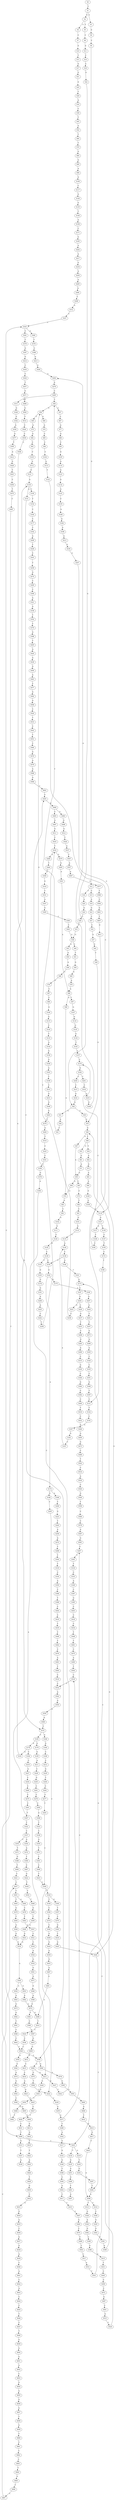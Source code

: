 strict digraph  {
	S0 -> S1 [ label = T ];
	S1 -> S2 [ label = G ];
	S1 -> S3 [ label = C ];
	S2 -> S4 [ label = A ];
	S2 -> S5 [ label = C ];
	S3 -> S6 [ label = G ];
	S4 -> S7 [ label = C ];
	S5 -> S8 [ label = C ];
	S6 -> S9 [ label = C ];
	S7 -> S10 [ label = G ];
	S8 -> S11 [ label = G ];
	S9 -> S12 [ label = G ];
	S10 -> S13 [ label = T ];
	S11 -> S14 [ label = C ];
	S12 -> S15 [ label = C ];
	S12 -> S16 [ label = T ];
	S13 -> S17 [ label = G ];
	S14 -> S18 [ label = C ];
	S15 -> S19 [ label = A ];
	S16 -> S20 [ label = A ];
	S17 -> S21 [ label = G ];
	S18 -> S22 [ label = G ];
	S19 -> S23 [ label = G ];
	S20 -> S24 [ label = G ];
	S21 -> S25 [ label = G ];
	S22 -> S26 [ label = G ];
	S23 -> S27 [ label = C ];
	S24 -> S28 [ label = C ];
	S25 -> S29 [ label = T ];
	S26 -> S30 [ label = T ];
	S26 -> S31 [ label = A ];
	S27 -> S32 [ label = C ];
	S28 -> S33 [ label = C ];
	S29 -> S34 [ label = A ];
	S30 -> S35 [ label = G ];
	S31 -> S36 [ label = A ];
	S32 -> S37 [ label = G ];
	S33 -> S38 [ label = G ];
	S34 -> S39 [ label = C ];
	S35 -> S40 [ label = G ];
	S36 -> S41 [ label = C ];
	S37 -> S42 [ label = G ];
	S38 -> S43 [ label = A ];
	S38 -> S44 [ label = C ];
	S39 -> S45 [ label = T ];
	S40 -> S46 [ label = T ];
	S40 -> S47 [ label = A ];
	S41 -> S48 [ label = T ];
	S42 -> S49 [ label = T ];
	S43 -> S50 [ label = A ];
	S44 -> S51 [ label = T ];
	S45 -> S52 [ label = A ];
	S46 -> S53 [ label = G ];
	S46 -> S54 [ label = T ];
	S47 -> S55 [ label = A ];
	S48 -> S56 [ label = G ];
	S48 -> S57 [ label = A ];
	S49 -> S35 [ label = G ];
	S50 -> S58 [ label = A ];
	S51 -> S59 [ label = G ];
	S52 -> S60 [ label = T ];
	S53 -> S61 [ label = G ];
	S54 -> S62 [ label = A ];
	S55 -> S63 [ label = C ];
	S55 -> S64 [ label = G ];
	S56 -> S65 [ label = C ];
	S56 -> S66 [ label = G ];
	S57 -> S67 [ label = C ];
	S58 -> S68 [ label = C ];
	S59 -> S69 [ label = G ];
	S60 -> S70 [ label = T ];
	S61 -> S71 [ label = A ];
	S62 -> S72 [ label = G ];
	S63 -> S73 [ label = C ];
	S64 -> S74 [ label = A ];
	S65 -> S75 [ label = A ];
	S66 -> S76 [ label = A ];
	S67 -> S77 [ label = A ];
	S68 -> S78 [ label = C ];
	S69 -> S79 [ label = A ];
	S70 -> S80 [ label = G ];
	S71 -> S55 [ label = A ];
	S72 -> S81 [ label = A ];
	S73 -> S82 [ label = T ];
	S74 -> S83 [ label = A ];
	S75 -> S84 [ label = A ];
	S76 -> S85 [ label = C ];
	S77 -> S86 [ label = A ];
	S78 -> S87 [ label = C ];
	S79 -> S88 [ label = A ];
	S80 -> S89 [ label = G ];
	S81 -> S90 [ label = A ];
	S82 -> S91 [ label = C ];
	S83 -> S92 [ label = C ];
	S84 -> S93 [ label = C ];
	S85 -> S94 [ label = C ];
	S86 -> S95 [ label = C ];
	S87 -> S96 [ label = C ];
	S88 -> S97 [ label = T ];
	S88 -> S98 [ label = G ];
	S89 -> S99 [ label = A ];
	S90 -> S100 [ label = G ];
	S91 -> S101 [ label = G ];
	S92 -> S102 [ label = G ];
	S93 -> S103 [ label = C ];
	S94 -> S104 [ label = C ];
	S95 -> S105 [ label = G ];
	S96 -> S106 [ label = G ];
	S97 -> S107 [ label = G ];
	S98 -> S74 [ label = A ];
	S99 -> S108 [ label = A ];
	S100 -> S109 [ label = G ];
	S101 -> S110 [ label = G ];
	S102 -> S111 [ label = G ];
	S103 -> S112 [ label = A ];
	S104 -> S113 [ label = G ];
	S105 -> S114 [ label = A ];
	S106 -> S115 [ label = A ];
	S107 -> S116 [ label = G ];
	S108 -> S117 [ label = C ];
	S109 -> S118 [ label = G ];
	S110 -> S119 [ label = C ];
	S111 -> S120 [ label = C ];
	S112 -> S121 [ label = G ];
	S113 -> S122 [ label = T ];
	S114 -> S123 [ label = A ];
	S115 -> S124 [ label = C ];
	S116 -> S125 [ label = G ];
	S117 -> S126 [ label = G ];
	S118 -> S127 [ label = G ];
	S119 -> S128 [ label = A ];
	S120 -> S129 [ label = A ];
	S121 -> S130 [ label = A ];
	S122 -> S131 [ label = C ];
	S123 -> S132 [ label = A ];
	S124 -> S133 [ label = T ];
	S125 -> S134 [ label = G ];
	S126 -> S135 [ label = G ];
	S127 -> S136 [ label = T ];
	S127 -> S137 [ label = G ];
	S128 -> S138 [ label = C ];
	S129 -> S139 [ label = C ];
	S130 -> S140 [ label = C ];
	S130 -> S141 [ label = A ];
	S131 -> S142 [ label = T ];
	S132 -> S143 [ label = A ];
	S133 -> S144 [ label = A ];
	S134 -> S145 [ label = T ];
	S135 -> S146 [ label = T ];
	S136 -> S147 [ label = C ];
	S137 -> S148 [ label = T ];
	S138 -> S149 [ label = G ];
	S138 -> S150 [ label = C ];
	S139 -> S150 [ label = C ];
	S139 -> S151 [ label = T ];
	S140 -> S152 [ label = T ];
	S141 -> S153 [ label = C ];
	S142 -> S154 [ label = C ];
	S143 -> S155 [ label = C ];
	S144 -> S156 [ label = G ];
	S145 -> S157 [ label = C ];
	S146 -> S158 [ label = A ];
	S147 -> S159 [ label = T ];
	S148 -> S160 [ label = C ];
	S149 -> S161 [ label = C ];
	S150 -> S162 [ label = G ];
	S151 -> S163 [ label = G ];
	S152 -> S164 [ label = C ];
	S153 -> S165 [ label = C ];
	S153 -> S166 [ label = A ];
	S154 -> S167 [ label = G ];
	S155 -> S168 [ label = A ];
	S156 -> S169 [ label = A ];
	S157 -> S170 [ label = C ];
	S158 -> S171 [ label = C ];
	S159 -> S172 [ label = C ];
	S160 -> S170 [ label = C ];
	S161 -> S173 [ label = G ];
	S162 -> S174 [ label = A ];
	S162 -> S175 [ label = G ];
	S163 -> S176 [ label = G ];
	S164 -> S177 [ label = C ];
	S165 -> S178 [ label = A ];
	S165 -> S179 [ label = G ];
	S166 -> S180 [ label = G ];
	S167 -> S181 [ label = G ];
	S168 -> S182 [ label = G ];
	S169 -> S183 [ label = A ];
	S170 -> S184 [ label = G ];
	S171 -> S185 [ label = G ];
	S172 -> S186 [ label = T ];
	S173 -> S187 [ label = C ];
	S174 -> S188 [ label = G ];
	S174 -> S189 [ label = A ];
	S175 -> S190 [ label = G ];
	S176 -> S191 [ label = G ];
	S177 -> S192 [ label = C ];
	S178 -> S193 [ label = G ];
	S178 -> S194 [ label = C ];
	S179 -> S195 [ label = G ];
	S180 -> S196 [ label = C ];
	S181 -> S197 [ label = C ];
	S182 -> S198 [ label = A ];
	S183 -> S199 [ label = T ];
	S184 -> S200 [ label = C ];
	S184 -> S201 [ label = T ];
	S185 -> S202 [ label = A ];
	S186 -> S203 [ label = C ];
	S187 -> S204 [ label = G ];
	S188 -> S205 [ label = T ];
	S189 -> S206 [ label = T ];
	S190 -> S207 [ label = A ];
	S191 -> S208 [ label = A ];
	S192 -> S209 [ label = A ];
	S193 -> S130 [ label = A ];
	S194 -> S210 [ label = C ];
	S195 -> S211 [ label = A ];
	S196 -> S212 [ label = C ];
	S197 -> S128 [ label = A ];
	S198 -> S213 [ label = A ];
	S199 -> S214 [ label = C ];
	S200 -> S215 [ label = C ];
	S201 -> S216 [ label = C ];
	S202 -> S217 [ label = A ];
	S203 -> S218 [ label = T ];
	S203 -> S219 [ label = G ];
	S204 -> S220 [ label = C ];
	S204 -> S221 [ label = G ];
	S205 -> S222 [ label = C ];
	S206 -> S223 [ label = G ];
	S207 -> S224 [ label = A ];
	S208 -> S225 [ label = A ];
	S209 -> S226 [ label = T ];
	S210 -> S227 [ label = A ];
	S211 -> S228 [ label = C ];
	S212 -> S229 [ label = G ];
	S213 -> S230 [ label = G ];
	S214 -> S231 [ label = G ];
	S215 -> S232 [ label = G ];
	S216 -> S233 [ label = G ];
	S217 -> S234 [ label = G ];
	S218 -> S235 [ label = G ];
	S219 -> S236 [ label = T ];
	S220 -> S237 [ label = G ];
	S221 -> S238 [ label = C ];
	S222 -> S239 [ label = C ];
	S223 -> S240 [ label = T ];
	S224 -> S241 [ label = T ];
	S225 -> S242 [ label = C ];
	S226 -> S243 [ label = C ];
	S227 -> S244 [ label = C ];
	S228 -> S245 [ label = G ];
	S229 -> S246 [ label = T ];
	S230 -> S247 [ label = G ];
	S231 -> S248 [ label = G ];
	S232 -> S26 [ label = G ];
	S233 -> S249 [ label = G ];
	S234 -> S250 [ label = A ];
	S235 -> S251 [ label = A ];
	S236 -> S252 [ label = G ];
	S237 -> S253 [ label = T ];
	S238 -> S254 [ label = T ];
	S239 -> S255 [ label = A ];
	S240 -> S256 [ label = A ];
	S241 -> S257 [ label = T ];
	S242 -> S258 [ label = T ];
	S243 -> S259 [ label = T ];
	S244 -> S260 [ label = C ];
	S245 -> S261 [ label = C ];
	S246 -> S262 [ label = C ];
	S247 -> S118 [ label = G ];
	S248 -> S263 [ label = G ];
	S249 -> S264 [ label = A ];
	S250 -> S265 [ label = A ];
	S251 -> S266 [ label = G ];
	S252 -> S267 [ label = G ];
	S253 -> S268 [ label = C ];
	S254 -> S269 [ label = A ];
	S254 -> S270 [ label = G ];
	S255 -> S271 [ label = G ];
	S256 -> S272 [ label = G ];
	S257 -> S273 [ label = G ];
	S258 -> S56 [ label = G ];
	S259 -> S274 [ label = G ];
	S260 -> S275 [ label = C ];
	S261 -> S276 [ label = C ];
	S262 -> S277 [ label = C ];
	S263 -> S278 [ label = T ];
	S264 -> S279 [ label = A ];
	S265 -> S280 [ label = G ];
	S266 -> S281 [ label = T ];
	S267 -> S282 [ label = T ];
	S268 -> S283 [ label = G ];
	S269 -> S284 [ label = T ];
	S270 -> S285 [ label = G ];
	S271 -> S286 [ label = T ];
	S271 -> S287 [ label = C ];
	S272 -> S288 [ label = T ];
	S273 -> S289 [ label = A ];
	S274 -> S290 [ label = C ];
	S275 -> S291 [ label = C ];
	S276 -> S292 [ label = C ];
	S277 -> S293 [ label = T ];
	S278 -> S294 [ label = A ];
	S279 -> S295 [ label = C ];
	S280 -> S296 [ label = T ];
	S281 -> S297 [ label = A ];
	S282 -> S298 [ label = A ];
	S283 -> S299 [ label = A ];
	S284 -> S300 [ label = A ];
	S285 -> S301 [ label = A ];
	S286 -> S302 [ label = A ];
	S287 -> S303 [ label = T ];
	S288 -> S304 [ label = T ];
	S289 -> S305 [ label = A ];
	S290 -> S306 [ label = C ];
	S291 -> S307 [ label = T ];
	S292 -> S308 [ label = A ];
	S293 -> S309 [ label = C ];
	S294 -> S310 [ label = T ];
	S295 -> S311 [ label = A ];
	S295 -> S48 [ label = T ];
	S296 -> S312 [ label = G ];
	S298 -> S313 [ label = T ];
	S298 -> S314 [ label = C ];
	S299 -> S315 [ label = C ];
	S300 -> S316 [ label = G ];
	S301 -> S88 [ label = A ];
	S302 -> S317 [ label = G ];
	S303 -> S318 [ label = T ];
	S304 -> S319 [ label = T ];
	S305 -> S320 [ label = C ];
	S306 -> S321 [ label = A ];
	S307 -> S322 [ label = T ];
	S308 -> S323 [ label = T ];
	S309 -> S324 [ label = T ];
	S310 -> S325 [ label = C ];
	S311 -> S326 [ label = G ];
	S312 -> S327 [ label = T ];
	S313 -> S328 [ label = G ];
	S314 -> S329 [ label = C ];
	S315 -> S330 [ label = G ];
	S316 -> S331 [ label = T ];
	S317 -> S332 [ label = G ];
	S318 -> S333 [ label = C ];
	S319 -> S334 [ label = C ];
	S320 -> S335 [ label = C ];
	S321 -> S336 [ label = G ];
	S322 -> S337 [ label = C ];
	S323 -> S338 [ label = C ];
	S324 -> S339 [ label = T ];
	S324 -> S340 [ label = G ];
	S325 -> S341 [ label = C ];
	S326 -> S342 [ label = G ];
	S327 -> S343 [ label = C ];
	S328 -> S344 [ label = A ];
	S329 -> S345 [ label = G ];
	S330 -> S346 [ label = C ];
	S331 -> S347 [ label = A ];
	S332 -> S348 [ label = G ];
	S333 -> S349 [ label = A ];
	S334 -> S350 [ label = A ];
	S335 -> S351 [ label = C ];
	S336 -> S352 [ label = T ];
	S337 -> S353 [ label = C ];
	S337 -> S354 [ label = G ];
	S338 -> S355 [ label = G ];
	S339 -> S356 [ label = C ];
	S340 -> S357 [ label = T ];
	S341 -> S358 [ label = C ];
	S342 -> S359 [ label = A ];
	S343 -> S360 [ label = G ];
	S343 -> S361 [ label = C ];
	S344 -> S362 [ label = G ];
	S345 -> S363 [ label = G ];
	S346 -> S364 [ label = G ];
	S347 -> S365 [ label = G ];
	S348 -> S366 [ label = T ];
	S349 -> S367 [ label = C ];
	S350 -> S368 [ label = C ];
	S351 -> S369 [ label = G ];
	S352 -> S370 [ label = C ];
	S353 -> S371 [ label = T ];
	S354 -> S372 [ label = A ];
	S355 -> S373 [ label = T ];
	S356 -> S374 [ label = T ];
	S357 -> S375 [ label = C ];
	S358 -> S376 [ label = G ];
	S359 -> S377 [ label = A ];
	S360 -> S378 [ label = T ];
	S361 -> S379 [ label = T ];
	S362 -> S380 [ label = C ];
	S363 -> S381 [ label = T ];
	S364 -> S382 [ label = C ];
	S365 -> S383 [ label = C ];
	S366 -> S384 [ label = C ];
	S367 -> S385 [ label = G ];
	S368 -> S386 [ label = T ];
	S369 -> S387 [ label = T ];
	S370 -> S388 [ label = G ];
	S371 -> S389 [ label = G ];
	S372 -> S390 [ label = T ];
	S373 -> S391 [ label = C ];
	S374 -> S392 [ label = C ];
	S375 -> S393 [ label = G ];
	S376 -> S394 [ label = A ];
	S377 -> S395 [ label = T ];
	S378 -> S396 [ label = C ];
	S379 -> S397 [ label = G ];
	S380 -> S398 [ label = G ];
	S381 -> S399 [ label = G ];
	S382 -> S400 [ label = C ];
	S383 -> S401 [ label = C ];
	S384 -> S402 [ label = A ];
	S385 -> S403 [ label = C ];
	S386 -> S404 [ label = C ];
	S387 -> S131 [ label = C ];
	S388 -> S405 [ label = T ];
	S389 -> S406 [ label = T ];
	S390 -> S407 [ label = C ];
	S391 -> S408 [ label = C ];
	S392 -> S409 [ label = G ];
	S393 -> S410 [ label = T ];
	S394 -> S411 [ label = A ];
	S395 -> S412 [ label = A ];
	S396 -> S413 [ label = G ];
	S397 -> S414 [ label = G ];
	S398 -> S415 [ label = G ];
	S399 -> S40 [ label = G ];
	S400 -> S416 [ label = T ];
	S401 -> S38 [ label = G ];
	S402 -> S417 [ label = C ];
	S403 -> S418 [ label = C ];
	S404 -> S419 [ label = C ];
	S405 -> S420 [ label = A ];
	S406 -> S421 [ label = C ];
	S407 -> S422 [ label = G ];
	S408 -> S423 [ label = T ];
	S409 -> S424 [ label = G ];
	S410 -> S425 [ label = G ];
	S411 -> S426 [ label = A ];
	S411 -> S427 [ label = G ];
	S412 -> S428 [ label = G ];
	S413 -> S429 [ label = G ];
	S414 -> S430 [ label = C ];
	S415 -> S431 [ label = T ];
	S416 -> S432 [ label = C ];
	S417 -> S433 [ label = T ];
	S418 -> S434 [ label = C ];
	S419 -> S435 [ label = T ];
	S420 -> S436 [ label = A ];
	S421 -> S437 [ label = C ];
	S422 -> S438 [ label = T ];
	S423 -> S309 [ label = C ];
	S424 -> S439 [ label = A ];
	S425 -> S440 [ label = G ];
	S426 -> S441 [ label = G ];
	S427 -> S442 [ label = T ];
	S428 -> S443 [ label = T ];
	S429 -> S264 [ label = A ];
	S430 -> S444 [ label = C ];
	S431 -> S445 [ label = C ];
	S432 -> S446 [ label = G ];
	S433 -> S447 [ label = C ];
	S434 -> S448 [ label = T ];
	S435 -> S449 [ label = T ];
	S436 -> S450 [ label = G ];
	S437 -> S451 [ label = T ];
	S438 -> S452 [ label = T ];
	S439 -> S453 [ label = G ];
	S440 -> S282 [ label = T ];
	S441 -> S454 [ label = T ];
	S442 -> S455 [ label = C ];
	S443 -> S456 [ label = C ];
	S444 -> S457 [ label = T ];
	S445 -> S458 [ label = G ];
	S446 -> S459 [ label = G ];
	S447 -> S460 [ label = G ];
	S448 -> S461 [ label = T ];
	S449 -> S462 [ label = T ];
	S450 -> S463 [ label = A ];
	S451 -> S464 [ label = A ];
	S451 -> S465 [ label = T ];
	S452 -> S466 [ label = T ];
	S453 -> S467 [ label = A ];
	S454 -> S468 [ label = G ];
	S455 -> S469 [ label = G ];
	S456 -> S470 [ label = T ];
	S457 -> S471 [ label = G ];
	S458 -> S472 [ label = C ];
	S459 -> S473 [ label = G ];
	S460 -> S474 [ label = C ];
	S461 -> S475 [ label = C ];
	S462 -> S476 [ label = C ];
	S463 -> S477 [ label = C ];
	S464 -> S478 [ label = C ];
	S465 -> S479 [ label = G ];
	S466 -> S480 [ label = G ];
	S467 -> S481 [ label = G ];
	S468 -> S482 [ label = T ];
	S469 -> S483 [ label = C ];
	S469 -> S484 [ label = A ];
	S470 -> S485 [ label = C ];
	S471 -> S486 [ label = G ];
	S472 -> S487 [ label = A ];
	S473 -> S488 [ label = C ];
	S474 -> S489 [ label = T ];
	S475 -> S490 [ label = A ];
	S476 -> S491 [ label = A ];
	S477 -> S492 [ label = G ];
	S478 -> S493 [ label = T ];
	S479 -> S494 [ label = T ];
	S480 -> S495 [ label = T ];
	S481 -> S496 [ label = G ];
	S482 -> S343 [ label = C ];
	S483 -> S497 [ label = G ];
	S484 -> S498 [ label = G ];
	S485 -> S499 [ label = T ];
	S486 -> S500 [ label = G ];
	S487 -> S501 [ label = C ];
	S488 -> S502 [ label = T ];
	S489 -> S503 [ label = T ];
	S490 -> S504 [ label = T ];
	S491 -> S505 [ label = T ];
	S492 -> S506 [ label = G ];
	S493 -> S507 [ label = A ];
	S494 -> S508 [ label = A ];
	S495 -> S509 [ label = A ];
	S496 -> S510 [ label = T ];
	S497 -> S511 [ label = G ];
	S498 -> S512 [ label = G ];
	S499 -> S203 [ label = C ];
	S499 -> S513 [ label = G ];
	S500 -> S514 [ label = T ];
	S501 -> S515 [ label = G ];
	S502 -> S516 [ label = C ];
	S503 -> S517 [ label = C ];
	S504 -> S518 [ label = C ];
	S505 -> S519 [ label = C ];
	S506 -> S520 [ label = C ];
	S507 -> S521 [ label = C ];
	S508 -> S522 [ label = G ];
	S509 -> S523 [ label = G ];
	S510 -> S524 [ label = C ];
	S511 -> S525 [ label = C ];
	S512 -> S526 [ label = T ];
	S513 -> S527 [ label = T ];
	S514 -> S528 [ label = C ];
	S515 -> S529 [ label = C ];
	S516 -> S530 [ label = A ];
	S517 -> S531 [ label = A ];
	S518 -> S532 [ label = C ];
	S519 -> S532 [ label = C ];
	S520 -> S533 [ label = T ];
	S521 -> S534 [ label = C ];
	S522 -> S535 [ label = G ];
	S523 -> S535 [ label = G ];
	S524 -> S536 [ label = C ];
	S525 -> S254 [ label = T ];
	S526 -> S537 [ label = A ];
	S527 -> S538 [ label = A ];
	S528 -> S539 [ label = C ];
	S529 -> S173 [ label = G ];
	S530 -> S540 [ label = C ];
	S531 -> S541 [ label = T ];
	S532 -> S542 [ label = A ];
	S533 -> S543 [ label = C ];
	S534 -> S544 [ label = A ];
	S535 -> S545 [ label = A ];
	S536 -> S546 [ label = C ];
	S537 -> S547 [ label = T ];
	S539 -> S548 [ label = C ];
	S540 -> S549 [ label = G ];
	S541 -> S518 [ label = C ];
	S542 -> S550 [ label = G ];
	S543 -> S551 [ label = T ];
	S544 -> S552 [ label = G ];
	S545 -> S553 [ label = G ];
	S545 -> S554 [ label = A ];
	S546 -> S555 [ label = A ];
	S546 -> S556 [ label = G ];
	S547 -> S557 [ label = A ];
	S548 -> S556 [ label = G ];
	S549 -> S558 [ label = T ];
	S550 -> S559 [ label = A ];
	S551 -> S560 [ label = C ];
	S552 -> S561 [ label = G ];
	S553 -> S562 [ label = A ];
	S554 -> S563 [ label = A ];
	S555 -> S564 [ label = G ];
	S556 -> S565 [ label = A ];
	S556 -> S566 [ label = G ];
	S557 -> S567 [ label = A ];
	S558 -> S568 [ label = C ];
	S559 -> S569 [ label = A ];
	S560 -> S570 [ label = G ];
	S561 -> S571 [ label = A ];
	S562 -> S572 [ label = G ];
	S563 -> S573 [ label = G ];
	S564 -> S574 [ label = A ];
	S565 -> S575 [ label = G ];
	S565 -> S411 [ label = A ];
	S566 -> S576 [ label = A ];
	S567 -> S577 [ label = G ];
	S568 -> S578 [ label = C ];
	S569 -> S153 [ label = C ];
	S570 -> S579 [ label = A ];
	S571 -> S580 [ label = G ];
	S572 -> S581 [ label = T ];
	S572 -> S496 [ label = G ];
	S573 -> S582 [ label = G ];
	S574 -> S583 [ label = G ];
	S575 -> S584 [ label = T ];
	S576 -> S585 [ label = G ];
	S577 -> S586 [ label = T ];
	S578 -> S587 [ label = A ];
	S579 -> S588 [ label = A ];
	S580 -> S589 [ label = A ];
	S581 -> S590 [ label = C ];
	S582 -> S591 [ label = T ];
	S583 -> S592 [ label = C ];
	S584 -> S222 [ label = C ];
	S585 -> S593 [ label = G ];
	S586 -> S594 [ label = C ];
	S587 -> S595 [ label = G ];
	S588 -> S596 [ label = G ];
	S589 -> S572 [ label = G ];
	S590 -> S597 [ label = A ];
	S591 -> S598 [ label = C ];
	S592 -> S599 [ label = C ];
	S593 -> S600 [ label = C ];
	S594 -> S601 [ label = G ];
	S595 -> S287 [ label = C ];
	S596 -> S602 [ label = T ];
	S597 -> S603 [ label = G ];
	S598 -> S604 [ label = C ];
	S599 -> S605 [ label = A ];
	S600 -> S606 [ label = G ];
	S601 -> S607 [ label = T ];
	S602 -> S455 [ label = C ];
	S603 -> S608 [ label = G ];
	S604 -> S546 [ label = C ];
	S605 -> S609 [ label = C ];
	S606 -> S610 [ label = T ];
	S607 -> S611 [ label = G ];
	S608 -> S612 [ label = A ];
	S609 -> S613 [ label = G ];
	S610 -> S614 [ label = G ];
	S611 -> S440 [ label = G ];
	S612 -> S615 [ label = C ];
	S613 -> S616 [ label = G ];
	S614 -> S617 [ label = G ];
	S615 -> S618 [ label = C ];
	S616 -> S619 [ label = T ];
	S617 -> S620 [ label = T ];
	S618 -> S621 [ label = A ];
	S619 -> S622 [ label = T ];
	S620 -> S298 [ label = A ];
	S621 -> S623 [ label = G ];
	S622 -> S624 [ label = A ];
	S623 -> S625 [ label = T ];
	S624 -> S626 [ label = C ];
	S625 -> S627 [ label = C ];
	S626 -> S628 [ label = T ];
	S627 -> S629 [ label = T ];
	S628 -> S630 [ label = G ];
	S629 -> S631 [ label = C ];
	S630 -> S632 [ label = C ];
	S631 -> S499 [ label = T ];
	S632 -> S633 [ label = A ];
	S633 -> S634 [ label = G ];
	S634 -> S635 [ label = A ];
	S635 -> S636 [ label = C ];
	S636 -> S637 [ label = G ];
	S637 -> S638 [ label = G ];
	S638 -> S639 [ label = A ];
	S639 -> S640 [ label = C ];
	S640 -> S641 [ label = A ];
	S641 -> S642 [ label = C ];
	S642 -> S643 [ label = A ];
	S643 -> S644 [ label = C ];
	S644 -> S645 [ label = C ];
	S645 -> S646 [ label = T ];
	S646 -> S647 [ label = C ];
	S647 -> S648 [ label = T ];
	S648 -> S649 [ label = A ];
	S649 -> S650 [ label = G ];
	S650 -> S651 [ label = A ];
	S651 -> S652 [ label = A ];
	S652 -> S653 [ label = C ];
	S653 -> S654 [ label = G ];
	S654 -> S655 [ label = A ];
	S655 -> S656 [ label = G ];
	S656 -> S657 [ label = G ];
	S657 -> S658 [ label = T ];
	S658 -> S659 [ label = G ];
	S659 -> S660 [ label = T ];
	S660 -> S661 [ label = C ];
	S661 -> S662 [ label = C ];
	S662 -> S663 [ label = C ];
	S663 -> S664 [ label = T ];
	S664 -> S665 [ label = G ];
	S665 -> S666 [ label = T ];
	S666 -> S667 [ label = C ];
	S667 -> S437 [ label = C ];
}
